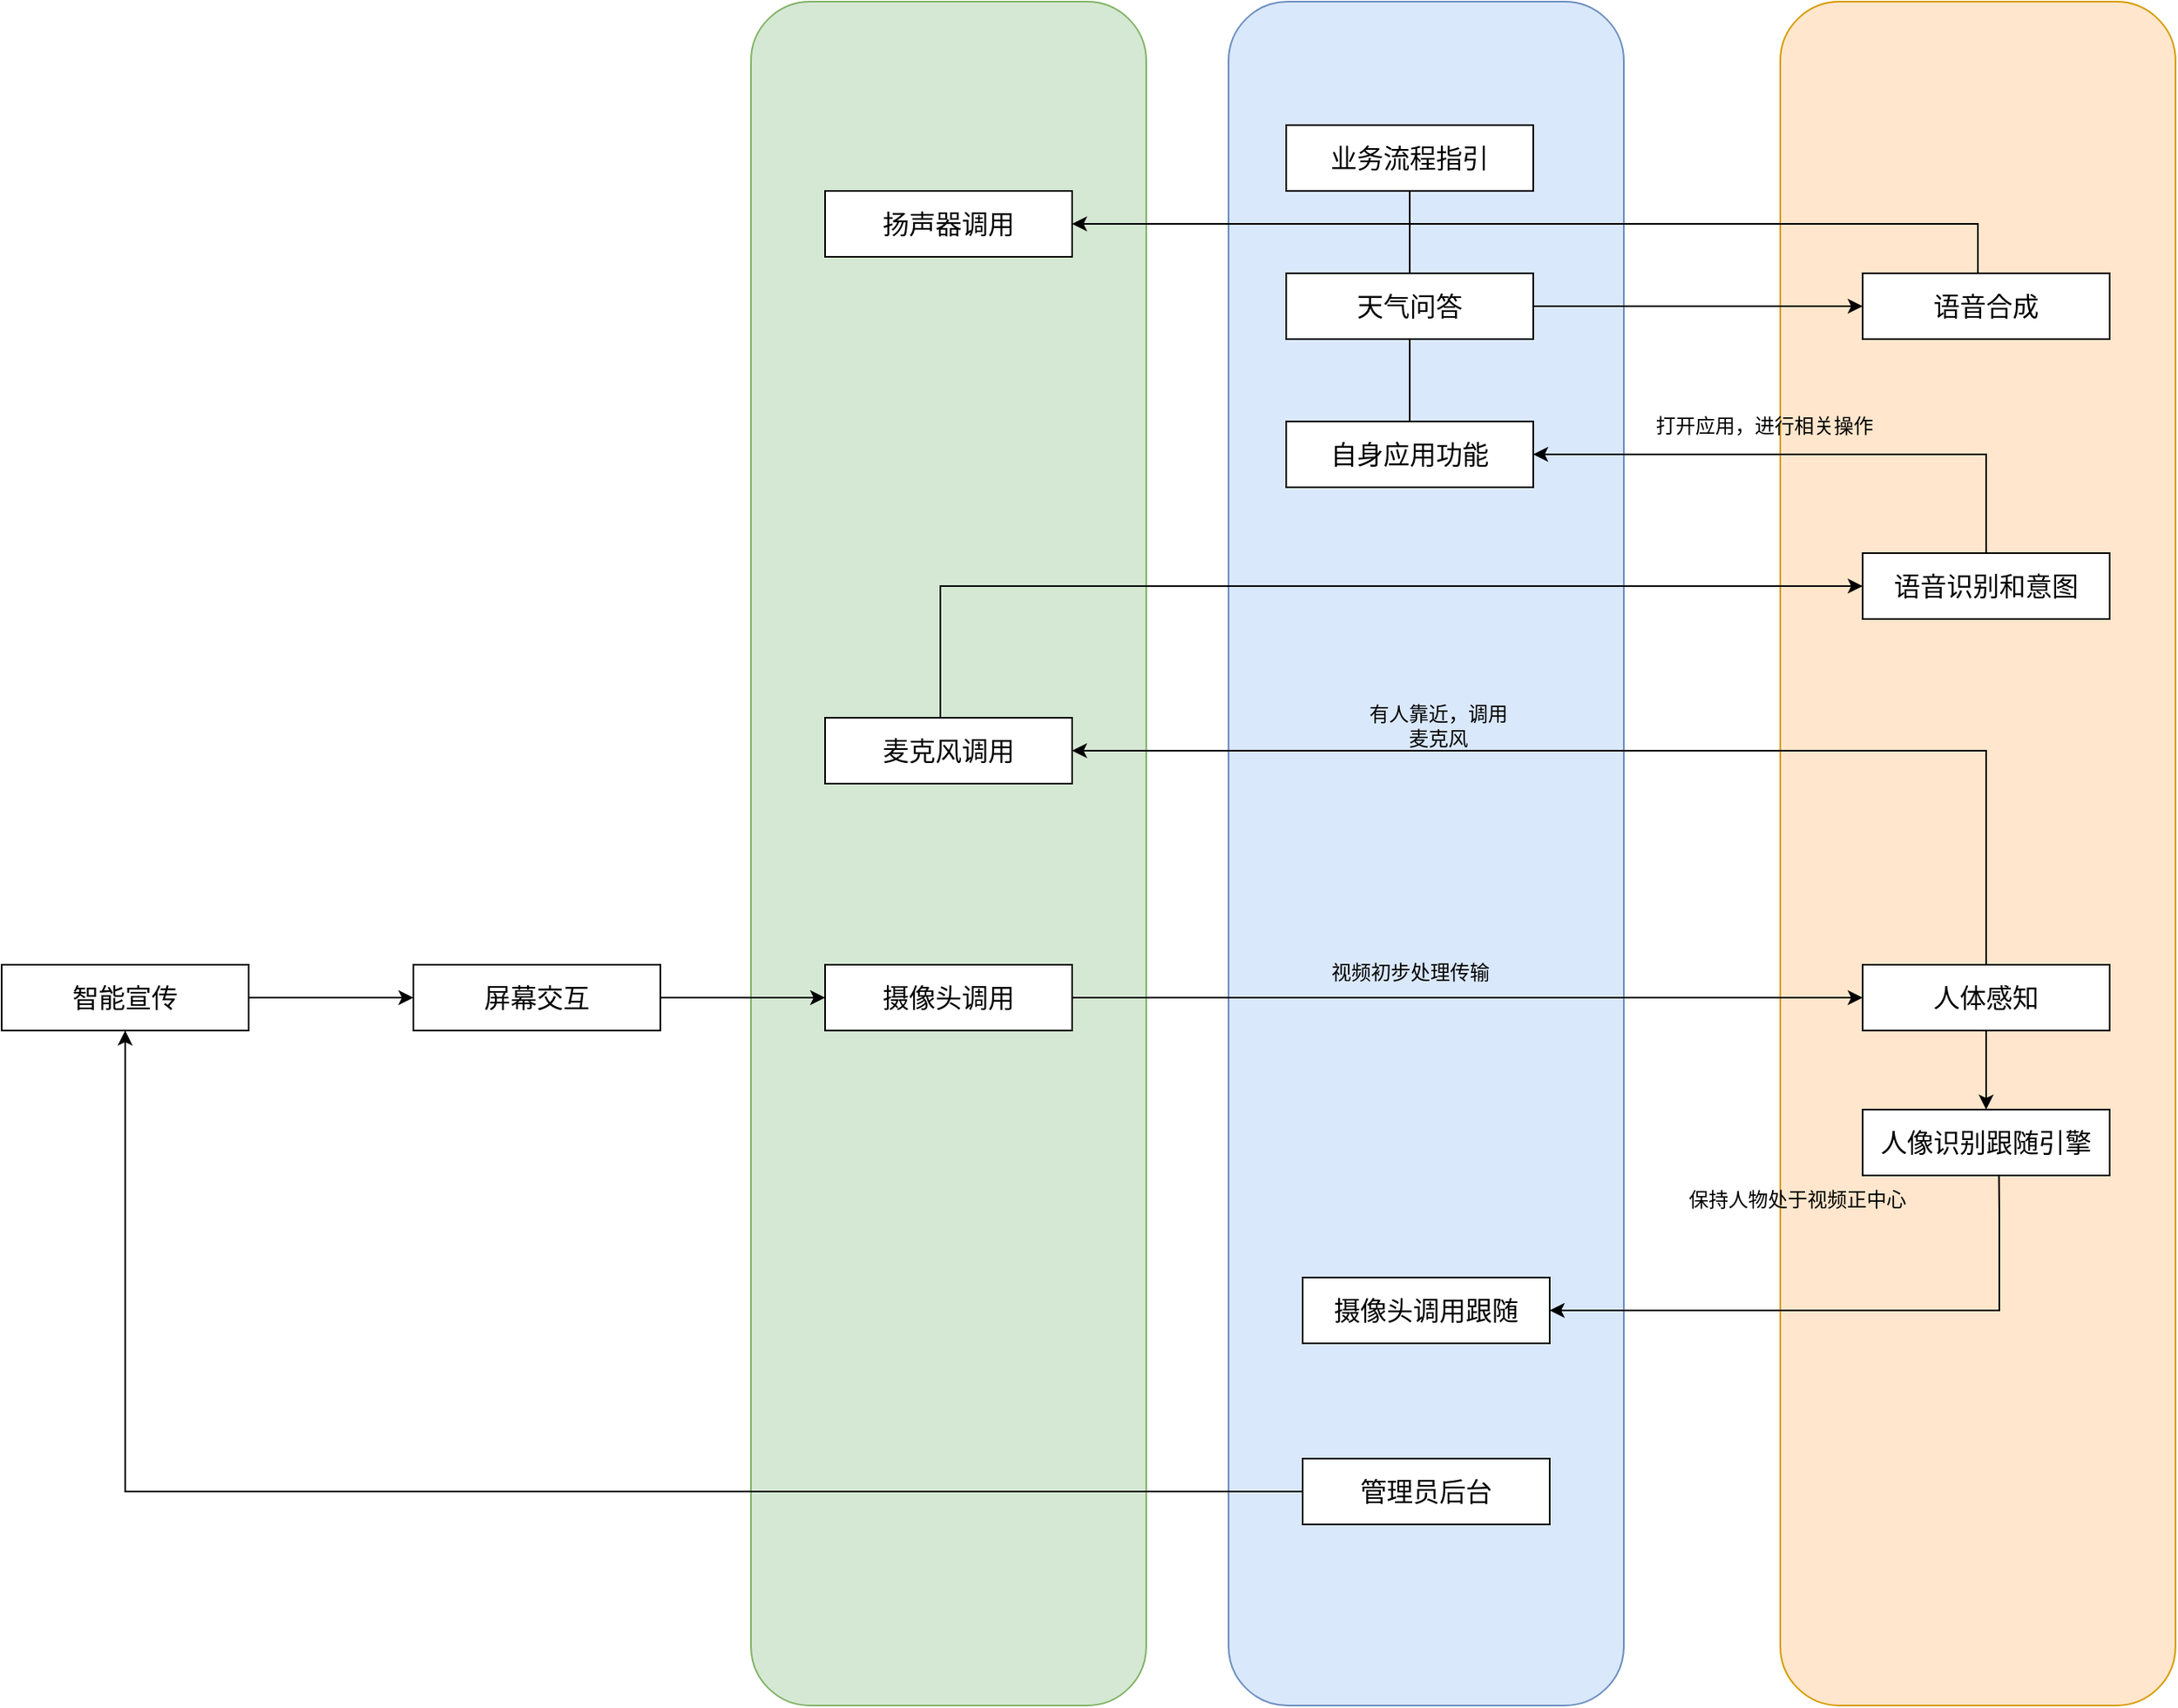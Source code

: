 <mxfile version="21.5.0" type="github">
  <diagram name="第 1 页" id="rXIVJB2eZinE8eT-0o9J">
    <mxGraphModel dx="2327" dy="1953" grid="1" gridSize="10" guides="1" tooltips="1" connect="1" arrows="1" fold="1" page="1" pageScale="1" pageWidth="827" pageHeight="1169" math="0" shadow="0">
      <root>
        <mxCell id="0" />
        <mxCell id="1" parent="0" />
        <mxCell id="u-Sb64uljPnoOOoUgbEI-38" value="" style="rounded=1;whiteSpace=wrap;html=1;fillColor=#ffe6cc;strokeColor=#d79b00;" vertex="1" parent="1">
          <mxGeometry x="870" y="-315" width="240" height="1035" as="geometry" />
        </mxCell>
        <mxCell id="u-Sb64uljPnoOOoUgbEI-37" value="" style="rounded=1;whiteSpace=wrap;html=1;fillColor=#dae8fc;strokeColor=#6c8ebf;" vertex="1" parent="1">
          <mxGeometry x="535" y="-315" width="240" height="1035" as="geometry" />
        </mxCell>
        <mxCell id="u-Sb64uljPnoOOoUgbEI-36" value="" style="rounded=1;whiteSpace=wrap;html=1;fillColor=#d5e8d4;strokeColor=#82b366;" vertex="1" parent="1">
          <mxGeometry x="245" y="-315" width="240" height="1035" as="geometry" />
        </mxCell>
        <mxCell id="u-Sb64uljPnoOOoUgbEI-8" value="" style="edgeStyle=orthogonalEdgeStyle;rounded=0;orthogonalLoop=1;jettySize=auto;html=1;" edge="1" parent="1" source="u-Sb64uljPnoOOoUgbEI-2" target="u-Sb64uljPnoOOoUgbEI-4">
          <mxGeometry relative="1" as="geometry" />
        </mxCell>
        <mxCell id="u-Sb64uljPnoOOoUgbEI-2" value="&lt;font style=&quot;font-size: 16px;&quot;&gt;屏幕交互&lt;/font&gt;" style="rounded=0;whiteSpace=wrap;html=1;" vertex="1" parent="1">
          <mxGeometry x="40" y="270" width="150" height="40" as="geometry" />
        </mxCell>
        <mxCell id="u-Sb64uljPnoOOoUgbEI-3" value="&lt;font style=&quot;font-size: 16px;&quot;&gt;麦克风调用&lt;/font&gt;" style="rounded=0;whiteSpace=wrap;html=1;" vertex="1" parent="1">
          <mxGeometry x="290" y="120" width="150" height="40" as="geometry" />
        </mxCell>
        <mxCell id="u-Sb64uljPnoOOoUgbEI-4" value="&lt;font style=&quot;font-size: 16px;&quot;&gt;摄像头调用&lt;/font&gt;" style="rounded=0;whiteSpace=wrap;html=1;" vertex="1" parent="1">
          <mxGeometry x="290" y="270" width="150" height="40" as="geometry" />
        </mxCell>
        <mxCell id="u-Sb64uljPnoOOoUgbEI-5" value="&lt;span style=&quot;font-size: 16px;&quot;&gt;人像识别跟随引擎&lt;/span&gt;" style="rounded=0;whiteSpace=wrap;html=1;" vertex="1" parent="1">
          <mxGeometry x="920" y="358" width="150" height="40" as="geometry" />
        </mxCell>
        <mxCell id="u-Sb64uljPnoOOoUgbEI-6" value="&lt;span style=&quot;font-size: 16px;&quot;&gt;摄像头调用跟随&lt;/span&gt;" style="rounded=0;whiteSpace=wrap;html=1;" vertex="1" parent="1">
          <mxGeometry x="580" y="460" width="150" height="40" as="geometry" />
        </mxCell>
        <mxCell id="u-Sb64uljPnoOOoUgbEI-7" value="&lt;span style=&quot;font-size: 16px;&quot;&gt;人体感知&lt;/span&gt;" style="rounded=0;whiteSpace=wrap;html=1;" vertex="1" parent="1">
          <mxGeometry x="920" y="270" width="150" height="40" as="geometry" />
        </mxCell>
        <mxCell id="u-Sb64uljPnoOOoUgbEI-10" value="" style="endArrow=none;html=1;rounded=0;exitX=1;exitY=0.5;exitDx=0;exitDy=0;" edge="1" parent="1" source="u-Sb64uljPnoOOoUgbEI-4">
          <mxGeometry width="50" height="50" relative="1" as="geometry">
            <mxPoint x="550" y="270" as="sourcePoint" />
            <mxPoint x="830" y="290" as="targetPoint" />
          </mxGeometry>
        </mxCell>
        <mxCell id="u-Sb64uljPnoOOoUgbEI-13" value="" style="endArrow=classic;html=1;rounded=0;entryX=0;entryY=0.5;entryDx=0;entryDy=0;" edge="1" parent="1" target="u-Sb64uljPnoOOoUgbEI-7">
          <mxGeometry width="50" height="50" relative="1" as="geometry">
            <mxPoint x="830" y="290" as="sourcePoint" />
            <mxPoint x="880" y="190" as="targetPoint" />
          </mxGeometry>
        </mxCell>
        <mxCell id="u-Sb64uljPnoOOoUgbEI-16" value="" style="endArrow=classic;html=1;rounded=0;exitX=0.5;exitY=0;exitDx=0;exitDy=0;entryX=1;entryY=0.5;entryDx=0;entryDy=0;" edge="1" parent="1" source="u-Sb64uljPnoOOoUgbEI-7" target="u-Sb64uljPnoOOoUgbEI-3">
          <mxGeometry width="50" height="50" relative="1" as="geometry">
            <mxPoint x="550" y="270" as="sourcePoint" />
            <mxPoint x="600" y="220" as="targetPoint" />
            <Array as="points">
              <mxPoint x="995" y="140" />
            </Array>
          </mxGeometry>
        </mxCell>
        <mxCell id="u-Sb64uljPnoOOoUgbEI-17" value="有人靠近，调用麦克风" style="text;html=1;strokeColor=none;fillColor=none;align=center;verticalAlign=middle;whiteSpace=wrap;rounded=0;" vertex="1" parent="1">
          <mxGeometry x="615" y="110" width="95" height="30" as="geometry" />
        </mxCell>
        <mxCell id="u-Sb64uljPnoOOoUgbEI-18" value="视频初步处理传输" style="text;html=1;align=center;verticalAlign=middle;resizable=0;points=[];autosize=1;strokeColor=none;fillColor=none;" vertex="1" parent="1">
          <mxGeometry x="585" y="260" width="120" height="30" as="geometry" />
        </mxCell>
        <mxCell id="u-Sb64uljPnoOOoUgbEI-19" value="" style="endArrow=classic;html=1;rounded=0;exitX=0.552;exitY=1.005;exitDx=0;exitDy=0;exitPerimeter=0;entryX=1;entryY=0.5;entryDx=0;entryDy=0;" edge="1" parent="1" source="u-Sb64uljPnoOOoUgbEI-5" target="u-Sb64uljPnoOOoUgbEI-6">
          <mxGeometry width="50" height="50" relative="1" as="geometry">
            <mxPoint x="910" y="500" as="sourcePoint" />
            <mxPoint x="960" y="450" as="targetPoint" />
            <Array as="points">
              <mxPoint x="1003" y="420" />
              <mxPoint x="1003" y="480" />
            </Array>
          </mxGeometry>
        </mxCell>
        <mxCell id="u-Sb64uljPnoOOoUgbEI-20" value="保持人物处于视频正中心" style="text;html=1;align=center;verticalAlign=middle;resizable=0;points=[];autosize=1;strokeColor=none;fillColor=none;" vertex="1" parent="1">
          <mxGeometry x="800" y="398" width="160" height="30" as="geometry" />
        </mxCell>
        <mxCell id="u-Sb64uljPnoOOoUgbEI-21" value="&lt;font style=&quot;font-size: 16px;&quot;&gt;智能宣传&lt;/font&gt;" style="rounded=0;whiteSpace=wrap;html=1;" vertex="1" parent="1">
          <mxGeometry x="-210" y="270" width="150" height="40" as="geometry" />
        </mxCell>
        <mxCell id="u-Sb64uljPnoOOoUgbEI-22" value="" style="endArrow=classic;html=1;rounded=0;exitX=1;exitY=0.5;exitDx=0;exitDy=0;entryX=0;entryY=0.5;entryDx=0;entryDy=0;" edge="1" parent="1" source="u-Sb64uljPnoOOoUgbEI-21" target="u-Sb64uljPnoOOoUgbEI-2">
          <mxGeometry width="50" height="50" relative="1" as="geometry">
            <mxPoint x="-40" y="250" as="sourcePoint" />
            <mxPoint x="10" y="200" as="targetPoint" />
          </mxGeometry>
        </mxCell>
        <mxCell id="u-Sb64uljPnoOOoUgbEI-23" value="&lt;font style=&quot;font-size: 16px;&quot;&gt;语音识别和意图&lt;/font&gt;" style="rounded=0;whiteSpace=wrap;html=1;" vertex="1" parent="1">
          <mxGeometry x="920" y="20" width="150" height="40" as="geometry" />
        </mxCell>
        <mxCell id="u-Sb64uljPnoOOoUgbEI-24" value="" style="endArrow=classic;html=1;rounded=0;exitX=0.5;exitY=0;exitDx=0;exitDy=0;entryX=0;entryY=0.5;entryDx=0;entryDy=0;" edge="1" parent="1" target="u-Sb64uljPnoOOoUgbEI-23">
          <mxGeometry width="50" height="50" relative="1" as="geometry">
            <mxPoint x="360" y="120" as="sourcePoint" />
            <mxPoint x="915" y="40" as="targetPoint" />
            <Array as="points">
              <mxPoint x="360" y="40" />
            </Array>
          </mxGeometry>
        </mxCell>
        <mxCell id="u-Sb64uljPnoOOoUgbEI-25" value="&lt;span style=&quot;font-size: 16px;&quot;&gt;自身应用功能&lt;/span&gt;" style="rounded=0;whiteSpace=wrap;html=1;" vertex="1" parent="1">
          <mxGeometry x="570" y="-60" width="150" height="40" as="geometry" />
        </mxCell>
        <mxCell id="u-Sb64uljPnoOOoUgbEI-26" value="" style="endArrow=classic;html=1;rounded=0;entryX=1;entryY=0.5;entryDx=0;entryDy=0;exitX=0.5;exitY=0;exitDx=0;exitDy=0;" edge="1" parent="1" source="u-Sb64uljPnoOOoUgbEI-23" target="u-Sb64uljPnoOOoUgbEI-25">
          <mxGeometry width="50" height="50" relative="1" as="geometry">
            <mxPoint x="990" y="10" as="sourcePoint" />
            <mxPoint x="1040" y="-30" as="targetPoint" />
            <Array as="points">
              <mxPoint x="995" y="-40" />
            </Array>
          </mxGeometry>
        </mxCell>
        <mxCell id="u-Sb64uljPnoOOoUgbEI-27" value="打开应用，进行相关操作" style="text;html=1;align=center;verticalAlign=middle;resizable=0;points=[];autosize=1;strokeColor=none;fillColor=none;" vertex="1" parent="1">
          <mxGeometry x="780" y="-72" width="160" height="30" as="geometry" />
        </mxCell>
        <mxCell id="u-Sb64uljPnoOOoUgbEI-28" value="" style="endArrow=classic;html=1;rounded=0;exitX=0.5;exitY=1;exitDx=0;exitDy=0;entryX=0.5;entryY=0;entryDx=0;entryDy=0;" edge="1" parent="1" source="u-Sb64uljPnoOOoUgbEI-7" target="u-Sb64uljPnoOOoUgbEI-5">
          <mxGeometry width="50" height="50" relative="1" as="geometry">
            <mxPoint x="820" y="380" as="sourcePoint" />
            <mxPoint x="870" y="330" as="targetPoint" />
          </mxGeometry>
        </mxCell>
        <mxCell id="u-Sb64uljPnoOOoUgbEI-29" value="&lt;span style=&quot;font-size: 16px;&quot;&gt;天气问答&lt;/span&gt;" style="rounded=0;whiteSpace=wrap;html=1;" vertex="1" parent="1">
          <mxGeometry x="570" y="-150" width="150" height="40" as="geometry" />
        </mxCell>
        <mxCell id="u-Sb64uljPnoOOoUgbEI-30" value="" style="endArrow=none;html=1;rounded=0;exitX=0.5;exitY=0;exitDx=0;exitDy=0;entryX=0.5;entryY=1;entryDx=0;entryDy=0;" edge="1" parent="1" source="u-Sb64uljPnoOOoUgbEI-25" target="u-Sb64uljPnoOOoUgbEI-29">
          <mxGeometry width="50" height="50" relative="1" as="geometry">
            <mxPoint x="600" y="-60" as="sourcePoint" />
            <mxPoint x="650" y="-110" as="targetPoint" />
          </mxGeometry>
        </mxCell>
        <mxCell id="u-Sb64uljPnoOOoUgbEI-34" value="" style="endArrow=none;html=1;rounded=0;exitX=0.5;exitY=0;exitDx=0;exitDy=0;entryX=0.5;entryY=1;entryDx=0;entryDy=0;" edge="1" target="u-Sb64uljPnoOOoUgbEI-35" parent="1">
          <mxGeometry width="50" height="50" relative="1" as="geometry">
            <mxPoint x="645" y="-150" as="sourcePoint" />
            <mxPoint x="650" y="-200" as="targetPoint" />
          </mxGeometry>
        </mxCell>
        <mxCell id="u-Sb64uljPnoOOoUgbEI-35" value="&lt;font style=&quot;font-size: 16px;&quot;&gt;业务流程指引&lt;/font&gt;" style="rounded=0;whiteSpace=wrap;html=1;" vertex="1" parent="1">
          <mxGeometry x="570" y="-240" width="150" height="40" as="geometry" />
        </mxCell>
        <mxCell id="u-Sb64uljPnoOOoUgbEI-39" value="&lt;span style=&quot;font-size: 16px;&quot;&gt;管理员后台&lt;/span&gt;" style="rounded=0;whiteSpace=wrap;html=1;" vertex="1" parent="1">
          <mxGeometry x="580" y="570" width="150" height="40" as="geometry" />
        </mxCell>
        <mxCell id="u-Sb64uljPnoOOoUgbEI-40" value="" style="endArrow=classic;html=1;rounded=0;entryX=0.5;entryY=1;entryDx=0;entryDy=0;exitX=0;exitY=0.5;exitDx=0;exitDy=0;" edge="1" parent="1" source="u-Sb64uljPnoOOoUgbEI-39" target="u-Sb64uljPnoOOoUgbEI-21">
          <mxGeometry width="50" height="50" relative="1" as="geometry">
            <mxPoint x="-190" y="440" as="sourcePoint" />
            <mxPoint x="-140" y="390" as="targetPoint" />
            <Array as="points">
              <mxPoint x="-135" y="590" />
            </Array>
          </mxGeometry>
        </mxCell>
        <mxCell id="u-Sb64uljPnoOOoUgbEI-41" value="&lt;span style=&quot;font-size: 16px;&quot;&gt;语音合成&lt;/span&gt;" style="rounded=0;whiteSpace=wrap;html=1;" vertex="1" parent="1">
          <mxGeometry x="920" y="-150" width="150" height="40" as="geometry" />
        </mxCell>
        <mxCell id="u-Sb64uljPnoOOoUgbEI-42" value="" style="endArrow=classic;html=1;rounded=0;exitX=1;exitY=0.5;exitDx=0;exitDy=0;entryX=0;entryY=0.5;entryDx=0;entryDy=0;" edge="1" parent="1" source="u-Sb64uljPnoOOoUgbEI-29" target="u-Sb64uljPnoOOoUgbEI-41">
          <mxGeometry width="50" height="50" relative="1" as="geometry">
            <mxPoint x="830" y="-120" as="sourcePoint" />
            <mxPoint x="880" y="-170" as="targetPoint" />
          </mxGeometry>
        </mxCell>
        <mxCell id="u-Sb64uljPnoOOoUgbEI-43" value="&lt;span style=&quot;font-size: 16px;&quot;&gt;扬声器调用&lt;/span&gt;" style="rounded=0;whiteSpace=wrap;html=1;" vertex="1" parent="1">
          <mxGeometry x="290" y="-200" width="150" height="40" as="geometry" />
        </mxCell>
        <mxCell id="u-Sb64uljPnoOOoUgbEI-44" value="" style="endArrow=classic;html=1;rounded=0;entryX=1;entryY=0.5;entryDx=0;entryDy=0;" edge="1" parent="1" target="u-Sb64uljPnoOOoUgbEI-43">
          <mxGeometry width="50" height="50" relative="1" as="geometry">
            <mxPoint x="990" y="-150" as="sourcePoint" />
            <mxPoint x="1040" y="-200" as="targetPoint" />
            <Array as="points">
              <mxPoint x="990" y="-180" />
            </Array>
          </mxGeometry>
        </mxCell>
      </root>
    </mxGraphModel>
  </diagram>
</mxfile>

